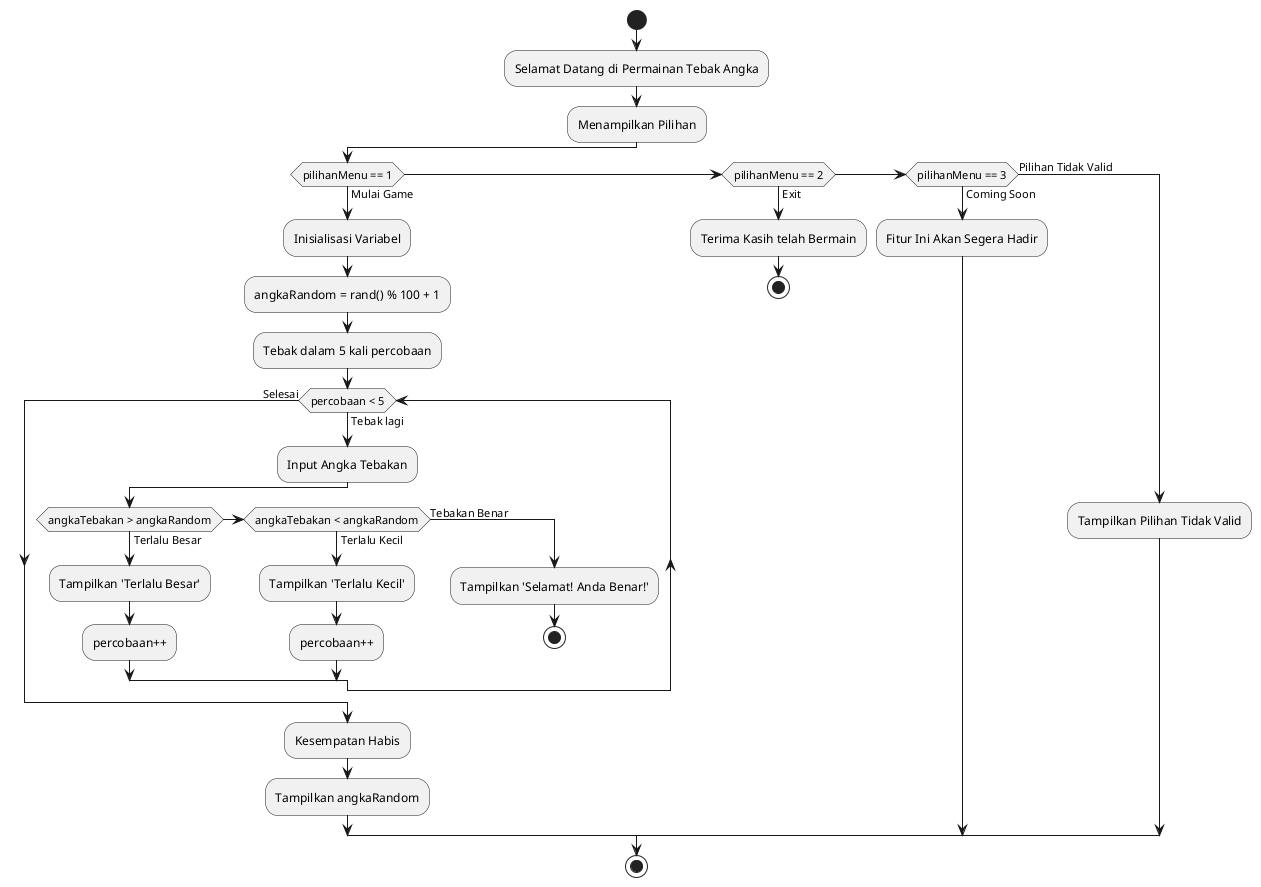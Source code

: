 @startuml
start

:Selamat Datang di Permainan Tebak Angka;
:Menampilkan Pilihan;
if (pilihanMenu == 1) then (Mulai Game)
    :Inisialisasi Variabel;
    :angkaRandom = rand() % 100 + 1;
    :Tebak dalam 5 kali percobaan;

    while (percobaan < 5) is (Tebak lagi)
        :Input Angka Tebakan;
        if (angkaTebakan > angkaRandom) then (Terlalu Besar)
            :Tampilkan 'Terlalu Besar';
            :percobaan++;
        else if (angkaTebakan < angkaRandom) then (Terlalu Kecil)
            :Tampilkan 'Terlalu Kecil';
            :percobaan++;
        else (Tebakan Benar)
            :Tampilkan 'Selamat! Anda Benar!';
            stop
        endif
    endwhile (Selesai)

    :Kesempatan Habis;
    :Tampilkan angkaRandom;
else if (pilihanMenu == 2) then (Exit)
    :Terima Kasih telah Bermain;
    stop
else if (pilihanMenu == 3) then (Coming Soon)
    :Fitur Ini Akan Segera Hadir;
else (Pilihan Tidak Valid)
    :Tampilkan Pilihan Tidak Valid;
endif

stop
@enduml
